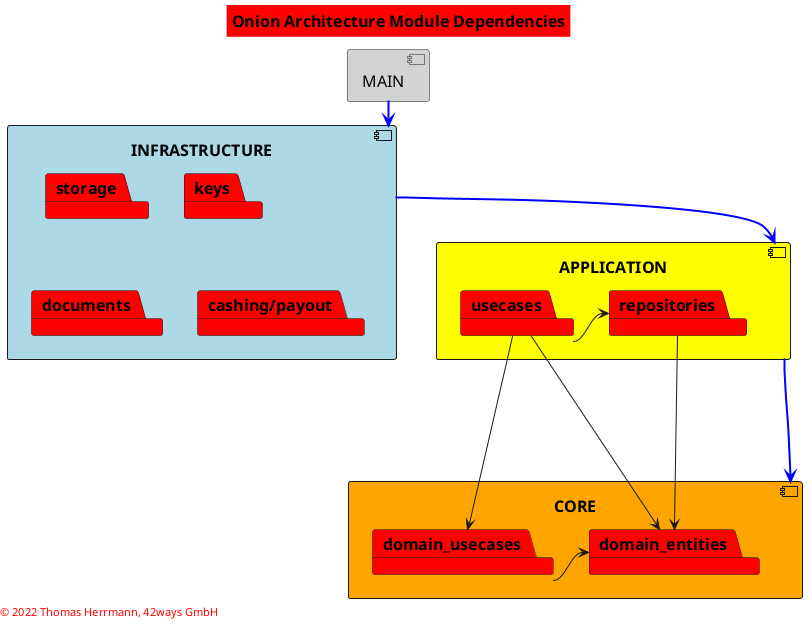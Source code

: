 @startuml

<style>
title {
  FontSize 16
  FontColor Black
  BackgroundColor Red
}
footer {
  HorizontalAlignment left
  FontSize 11
  FontColor red
}
</style>

' skinparam linetype ortho
' skinparam titleBorderRoundCorner 15
' skinparam titleBorderThickness 2
' skinparam titleBorderColor red
' skinparam titleBackgroundColor Red


title Onion Architecture Module Dependencies

component CORE #orange {
package domain_usecases
package domain_entities
domain_usecases -> domain_entities
}

component APPLICATION #yellow {
package usecases
package repositories
usecases -> repositories
}

repositories -> domain_entities
usecases --> domain_usecases
usecases -> domain_entities

component INFRASTRUCTURE #lightblue {
package storage
package keys
package documents
package "cashing/payout"
}

component MAIN #lightgray

  MAIN -[#blue,bold]-> INFRASTRUCTURE
' MAIN -[#blue,bold]-> APPLICATION
' MAIN -[#blue,bold]-> CORE

  INFRASTRUCTURE -[#blue,bold]-> APPLICATION
' INFRASTRUCTURE -[#blue,bold]-> CORE

  APPLICATION --[#blue,bold]--> CORE

footer
© 2022 Thomas Herrmann, 42ways GmbH
endfooter

@enduml
